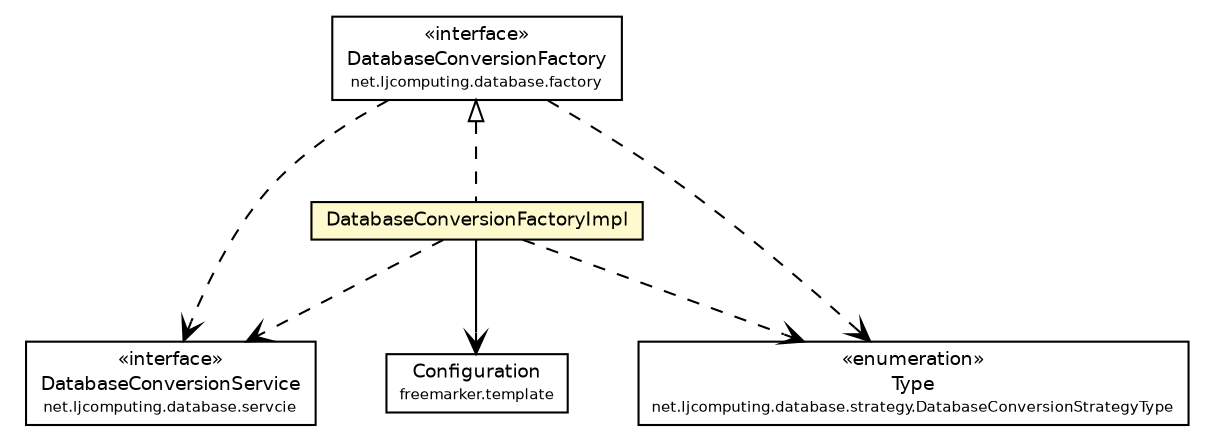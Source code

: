 #!/usr/local/bin/dot
#
# Class diagram 
# Generated by UMLGraph version R5_6 (http://www.umlgraph.org/)
#

digraph G {
	edge [fontname="Helvetica",fontsize=10,labelfontname="Helvetica",labelfontsize=10];
	node [fontname="Helvetica",fontsize=10,shape=plaintext];
	nodesep=0.25;
	ranksep=0.5;
	// net.ljcomputing.database.servcie.DatabaseConversionService
	c553 [label=<<table title="net.ljcomputing.database.servcie.DatabaseConversionService" border="0" cellborder="1" cellspacing="0" cellpadding="2" port="p" href="../../servcie/DatabaseConversionService.html">
		<tr><td><table border="0" cellspacing="0" cellpadding="1">
<tr><td align="center" balign="center"> &#171;interface&#187; </td></tr>
<tr><td align="center" balign="center"> DatabaseConversionService </td></tr>
<tr><td align="center" balign="center"><font point-size="7.0"> net.ljcomputing.database.servcie </font></td></tr>
		</table></td></tr>
		</table>>, URL="../../servcie/DatabaseConversionService.html", fontname="Helvetica", fontcolor="black", fontsize=9.0];
	// net.ljcomputing.database.strategy.DatabaseConversionStrategyType.Type
	c566 [label=<<table title="net.ljcomputing.database.strategy.DatabaseConversionStrategyType.Type" border="0" cellborder="1" cellspacing="0" cellpadding="2" port="p" href="../../strategy/DatabaseConversionStrategyType.Type.html">
		<tr><td><table border="0" cellspacing="0" cellpadding="1">
<tr><td align="center" balign="center"> &#171;enumeration&#187; </td></tr>
<tr><td align="center" balign="center"> Type </td></tr>
<tr><td align="center" balign="center"><font point-size="7.0"> net.ljcomputing.database.strategy.DatabaseConversionStrategyType </font></td></tr>
		</table></td></tr>
		</table>>, URL="../../strategy/DatabaseConversionStrategyType.Type.html", fontname="Helvetica", fontcolor="black", fontsize=9.0];
	// net.ljcomputing.database.factory.DatabaseConversionFactory
	c572 [label=<<table title="net.ljcomputing.database.factory.DatabaseConversionFactory" border="0" cellborder="1" cellspacing="0" cellpadding="2" port="p" href="../DatabaseConversionFactory.html">
		<tr><td><table border="0" cellspacing="0" cellpadding="1">
<tr><td align="center" balign="center"> &#171;interface&#187; </td></tr>
<tr><td align="center" balign="center"> DatabaseConversionFactory </td></tr>
<tr><td align="center" balign="center"><font point-size="7.0"> net.ljcomputing.database.factory </font></td></tr>
		</table></td></tr>
		</table>>, URL="../DatabaseConversionFactory.html", fontname="Helvetica", fontcolor="black", fontsize=9.0];
	// net.ljcomputing.database.factory.impl.DatabaseConversionFactoryImpl
	c573 [label=<<table title="net.ljcomputing.database.factory.impl.DatabaseConversionFactoryImpl" border="0" cellborder="1" cellspacing="0" cellpadding="2" port="p" bgcolor="lemonChiffon" href="./DatabaseConversionFactoryImpl.html">
		<tr><td><table border="0" cellspacing="0" cellpadding="1">
<tr><td align="center" balign="center"> DatabaseConversionFactoryImpl </td></tr>
		</table></td></tr>
		</table>>, URL="./DatabaseConversionFactoryImpl.html", fontname="Helvetica", fontcolor="black", fontsize=9.0];
	//net.ljcomputing.database.factory.impl.DatabaseConversionFactoryImpl implements net.ljcomputing.database.factory.DatabaseConversionFactory
	c572:p -> c573:p [dir=back,arrowtail=empty,style=dashed];
	// net.ljcomputing.database.factory.impl.DatabaseConversionFactoryImpl NAVASSOC freemarker.template.Configuration
	c573:p -> c575:p [taillabel="", label="", headlabel="", fontname="Helvetica", fontcolor="black", fontsize=10.0, color="black", arrowhead=open];
	// net.ljcomputing.database.factory.DatabaseConversionFactory DEPEND net.ljcomputing.database.servcie.DatabaseConversionService
	c572:p -> c553:p [taillabel="", label="", headlabel="", fontname="Helvetica", fontcolor="black", fontsize=10.0, color="black", arrowhead=open, style=dashed];
	// net.ljcomputing.database.factory.DatabaseConversionFactory DEPEND net.ljcomputing.database.strategy.DatabaseConversionStrategyType.Type
	c572:p -> c566:p [taillabel="", label="", headlabel="", fontname="Helvetica", fontcolor="black", fontsize=10.0, color="black", arrowhead=open, style=dashed];
	// net.ljcomputing.database.factory.impl.DatabaseConversionFactoryImpl DEPEND net.ljcomputing.database.servcie.DatabaseConversionService
	c573:p -> c553:p [taillabel="", label="", headlabel="", fontname="Helvetica", fontcolor="black", fontsize=10.0, color="black", arrowhead=open, style=dashed];
	// net.ljcomputing.database.factory.impl.DatabaseConversionFactoryImpl DEPEND net.ljcomputing.database.strategy.DatabaseConversionStrategyType.Type
	c573:p -> c566:p [taillabel="", label="", headlabel="", fontname="Helvetica", fontcolor="black", fontsize=10.0, color="black", arrowhead=open, style=dashed];
	// freemarker.template.Configuration
	c575 [label=<<table title="freemarker.template.Configuration" border="0" cellborder="1" cellspacing="0" cellpadding="2" port="p">
		<tr><td><table border="0" cellspacing="0" cellpadding="1">
<tr><td align="center" balign="center"> Configuration </td></tr>
<tr><td align="center" balign="center"><font point-size="7.0"> freemarker.template </font></td></tr>
		</table></td></tr>
		</table>>, URL="null", fontname="Helvetica", fontcolor="black", fontsize=9.0];
}

